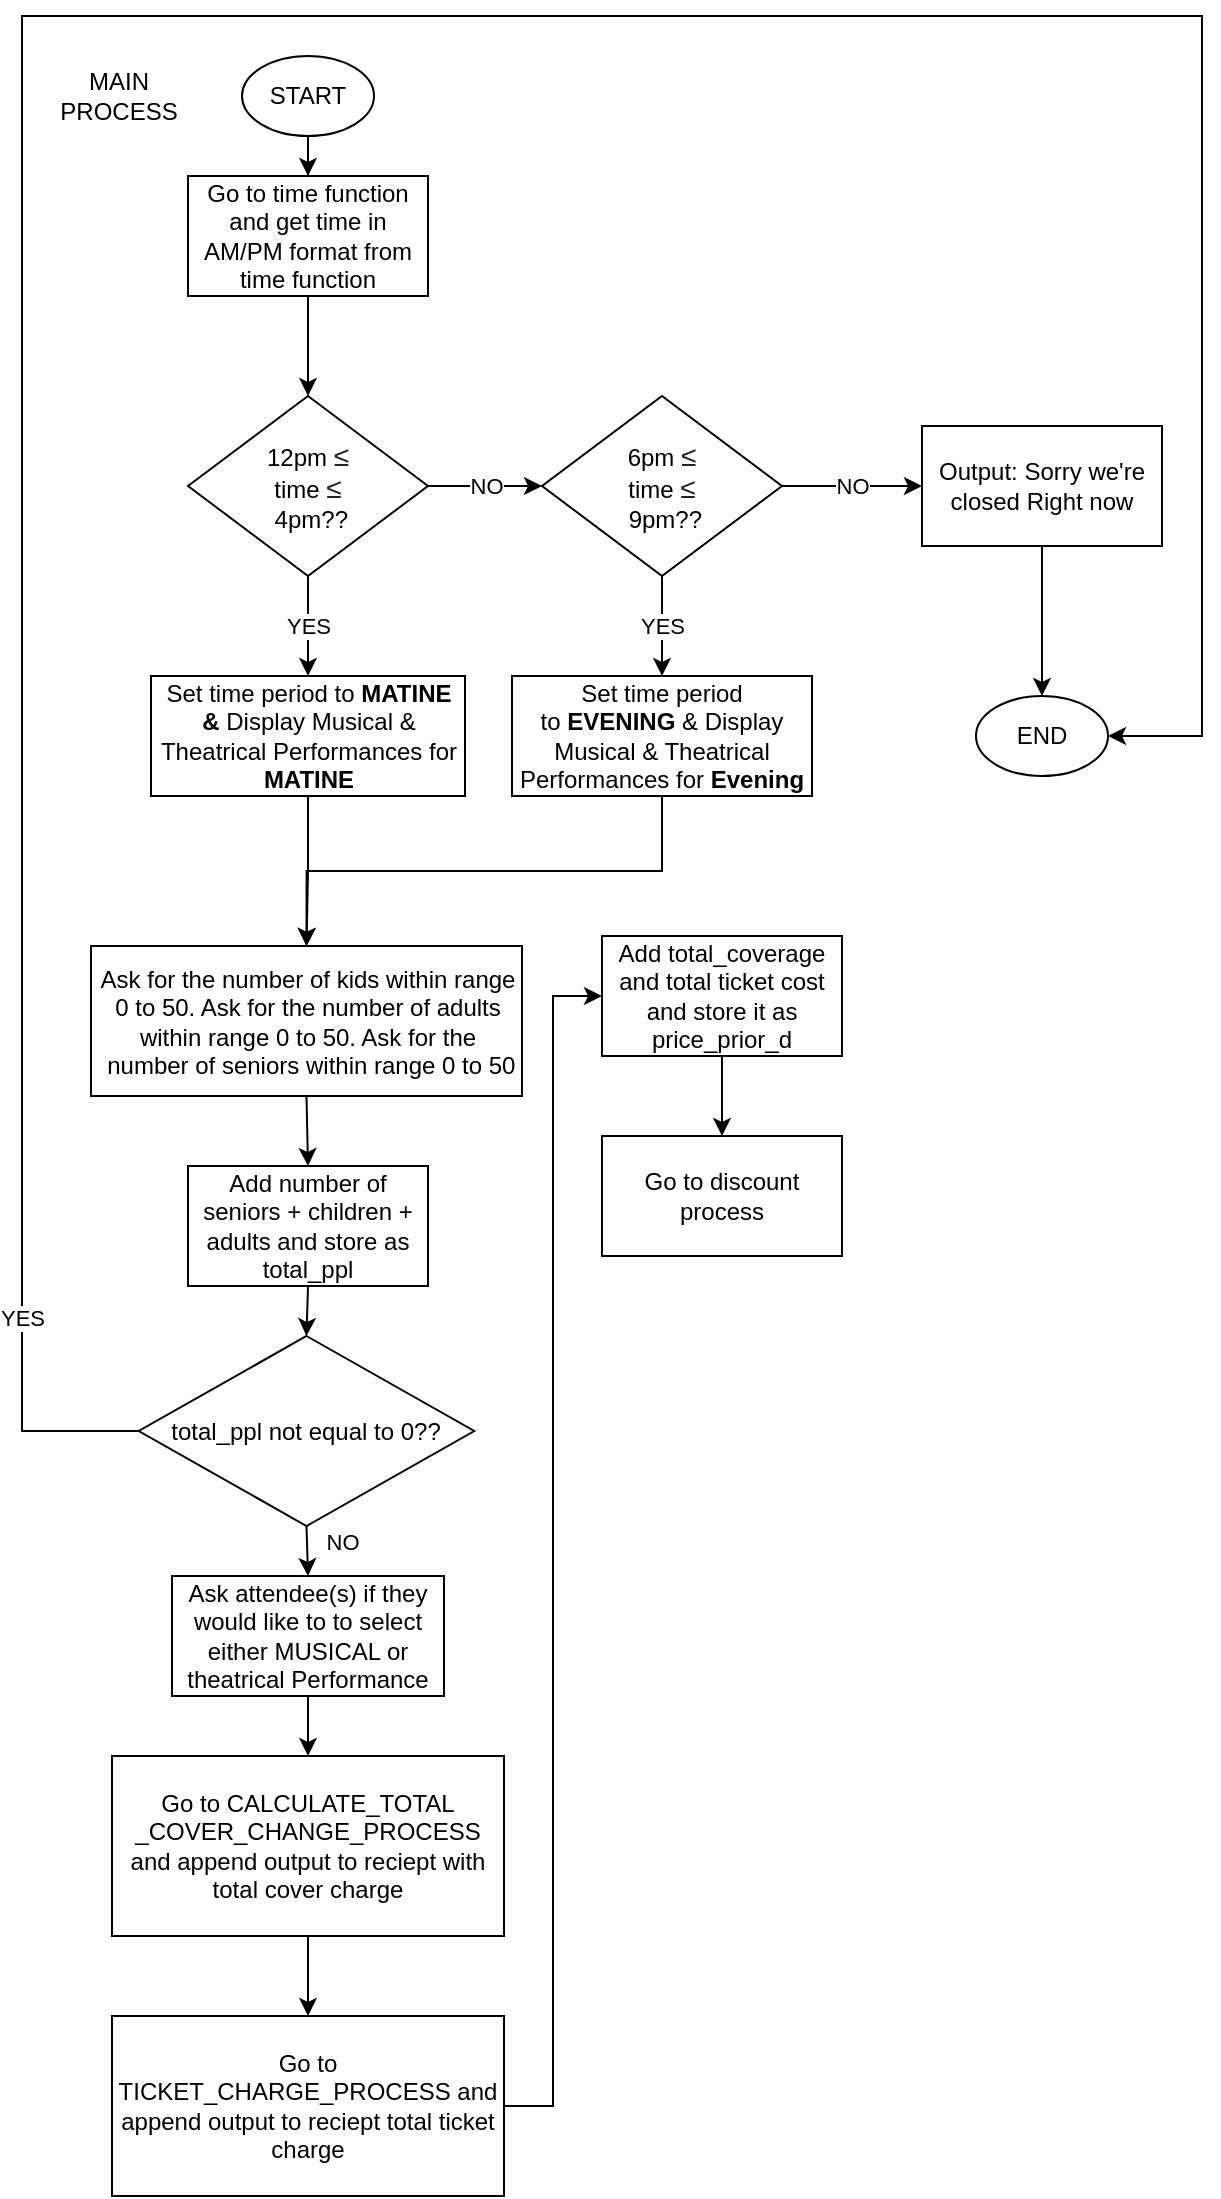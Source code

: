 <mxfile version="12.8.1" type="github">
  <diagram id="C5RBs43oDa-KdzZeNtuy" name="Page-1">
    <mxGraphModel dx="1447" dy="750" grid="1" gridSize="10" guides="1" tooltips="1" connect="1" arrows="1" fold="1" page="1" pageScale="1" pageWidth="827" pageHeight="1169" math="0" shadow="0">
      <root>
        <mxCell id="WIyWlLk6GJQsqaUBKTNV-0" />
        <mxCell id="WIyWlLk6GJQsqaUBKTNV-1" parent="WIyWlLk6GJQsqaUBKTNV-0" />
        <mxCell id="xWlfnGzNrt-8DEseAGjF-9" value="" style="edgeStyle=orthogonalEdgeStyle;rounded=0;orthogonalLoop=1;jettySize=auto;html=1;" edge="1" parent="WIyWlLk6GJQsqaUBKTNV-1" source="dcIEWkbj7qrLP5iOHdTd-0" target="dcIEWkbj7qrLP5iOHdTd-11">
          <mxGeometry relative="1" as="geometry" />
        </mxCell>
        <mxCell id="dcIEWkbj7qrLP5iOHdTd-0" value="START" style="ellipse;whiteSpace=wrap;html=1;" parent="WIyWlLk6GJQsqaUBKTNV-1" vertex="1">
          <mxGeometry x="130" y="30" width="66" height="40" as="geometry" />
        </mxCell>
        <mxCell id="xWlfnGzNrt-8DEseAGjF-30" style="edgeStyle=orthogonalEdgeStyle;rounded=0;orthogonalLoop=1;jettySize=auto;html=1;exitX=0.5;exitY=1;exitDx=0;exitDy=0;entryX=0.5;entryY=0;entryDx=0;entryDy=0;" edge="1" parent="WIyWlLk6GJQsqaUBKTNV-1" source="dcIEWkbj7qrLP5iOHdTd-4" target="xWlfnGzNrt-8DEseAGjF-28">
          <mxGeometry relative="1" as="geometry" />
        </mxCell>
        <mxCell id="dcIEWkbj7qrLP5iOHdTd-4" value="Ask for the number of kids within range 0 to 50. Ask for the number of adults within range 0 to 50. Ask&amp;nbsp;for the&lt;br&gt;&amp;nbsp;number of seniors within range 0 to 50" style="rounded=0;whiteSpace=wrap;html=1;" parent="WIyWlLk6GJQsqaUBKTNV-1" vertex="1">
          <mxGeometry x="54.5" y="475" width="215.5" height="75" as="geometry" />
        </mxCell>
        <mxCell id="dcIEWkbj7qrLP5iOHdTd-7" value="MAIN&lt;br&gt;PROCESS" style="text;html=1;align=center;verticalAlign=middle;resizable=0;points=[];autosize=1;" parent="WIyWlLk6GJQsqaUBKTNV-1" vertex="1">
          <mxGeometry x="33" y="35" width="70" height="30" as="geometry" />
        </mxCell>
        <mxCell id="xWlfnGzNrt-8DEseAGjF-22" value="" style="edgeStyle=orthogonalEdgeStyle;rounded=0;orthogonalLoop=1;jettySize=auto;html=1;" edge="1" parent="WIyWlLk6GJQsqaUBKTNV-1" source="dcIEWkbj7qrLP5iOHdTd-8" target="xWlfnGzNrt-8DEseAGjF-21">
          <mxGeometry relative="1" as="geometry" />
        </mxCell>
        <mxCell id="dcIEWkbj7qrLP5iOHdTd-8" value="Go to CALCULATE_TOTAL&lt;br&gt;_COVER_CHANGE_PROCESS and append output to reciept with total cover charge" style="rounded=0;whiteSpace=wrap;html=1;" parent="WIyWlLk6GJQsqaUBKTNV-1" vertex="1">
          <mxGeometry x="65" y="880" width="196" height="90" as="geometry" />
        </mxCell>
        <mxCell id="xWlfnGzNrt-8DEseAGjF-20" value="" style="edgeStyle=orthogonalEdgeStyle;rounded=0;orthogonalLoop=1;jettySize=auto;html=1;" edge="1" parent="WIyWlLk6GJQsqaUBKTNV-1" source="dcIEWkbj7qrLP5iOHdTd-10" target="dcIEWkbj7qrLP5iOHdTd-8">
          <mxGeometry relative="1" as="geometry" />
        </mxCell>
        <mxCell id="dcIEWkbj7qrLP5iOHdTd-10" value="Ask attendee(s) if they would like to to select either MUSICAL or theatrical Performance" style="rounded=0;whiteSpace=wrap;html=1;" parent="WIyWlLk6GJQsqaUBKTNV-1" vertex="1">
          <mxGeometry x="95" y="790" width="136" height="60" as="geometry" />
        </mxCell>
        <mxCell id="xWlfnGzNrt-8DEseAGjF-10" value="" style="edgeStyle=orthogonalEdgeStyle;rounded=0;orthogonalLoop=1;jettySize=auto;html=1;" edge="1" parent="WIyWlLk6GJQsqaUBKTNV-1" source="dcIEWkbj7qrLP5iOHdTd-11" target="xWlfnGzNrt-8DEseAGjF-1">
          <mxGeometry relative="1" as="geometry" />
        </mxCell>
        <mxCell id="dcIEWkbj7qrLP5iOHdTd-11" value="Go to time function and get time in AM/PM format from time function" style="rounded=0;whiteSpace=wrap;html=1;" parent="WIyWlLk6GJQsqaUBKTNV-1" vertex="1">
          <mxGeometry x="103" y="90" width="120" height="60" as="geometry" />
        </mxCell>
        <mxCell id="xWlfnGzNrt-8DEseAGjF-0" value="NO" style="edgeStyle=orthogonalEdgeStyle;rounded=0;orthogonalLoop=1;jettySize=auto;html=1;" edge="1" parent="WIyWlLk6GJQsqaUBKTNV-1" source="xWlfnGzNrt-8DEseAGjF-1" target="xWlfnGzNrt-8DEseAGjF-3">
          <mxGeometry relative="1" as="geometry" />
        </mxCell>
        <mxCell id="xWlfnGzNrt-8DEseAGjF-13" value="YES" style="edgeStyle=orthogonalEdgeStyle;rounded=0;orthogonalLoop=1;jettySize=auto;html=1;" edge="1" parent="WIyWlLk6GJQsqaUBKTNV-1" source="xWlfnGzNrt-8DEseAGjF-1" target="xWlfnGzNrt-8DEseAGjF-11">
          <mxGeometry relative="1" as="geometry" />
        </mxCell>
        <mxCell id="xWlfnGzNrt-8DEseAGjF-1" value="12pm&amp;nbsp;&lt;span style=&quot;color: rgb(34 , 34 , 34) ; font-family: &amp;#34;arial&amp;#34; , sans-serif ; font-size: 14px ; text-align: left ; background-color: rgb(255 , 255 , 255)&quot;&gt;≤&lt;/span&gt;&lt;br&gt;time&amp;nbsp;&lt;span style=&quot;color: rgb(34 , 34 , 34) ; font-family: &amp;#34;arial&amp;#34; , sans-serif ; font-size: 14px ; text-align: left ; background-color: rgb(255 , 255 , 255)&quot;&gt;≤&lt;/span&gt;&lt;br&gt;&amp;nbsp;4pm??" style="rhombus;whiteSpace=wrap;html=1;" vertex="1" parent="WIyWlLk6GJQsqaUBKTNV-1">
          <mxGeometry x="103" y="200" width="120" height="90" as="geometry" />
        </mxCell>
        <mxCell id="xWlfnGzNrt-8DEseAGjF-2" value="NO" style="edgeStyle=orthogonalEdgeStyle;rounded=0;orthogonalLoop=1;jettySize=auto;html=1;entryX=0;entryY=0.5;entryDx=0;entryDy=0;" edge="1" parent="WIyWlLk6GJQsqaUBKTNV-1" source="xWlfnGzNrt-8DEseAGjF-3" target="xWlfnGzNrt-8DEseAGjF-8">
          <mxGeometry relative="1" as="geometry" />
        </mxCell>
        <mxCell id="xWlfnGzNrt-8DEseAGjF-14" value="YES" style="edgeStyle=orthogonalEdgeStyle;rounded=0;orthogonalLoop=1;jettySize=auto;html=1;" edge="1" parent="WIyWlLk6GJQsqaUBKTNV-1" source="xWlfnGzNrt-8DEseAGjF-3" target="xWlfnGzNrt-8DEseAGjF-12">
          <mxGeometry relative="1" as="geometry" />
        </mxCell>
        <mxCell id="xWlfnGzNrt-8DEseAGjF-3" value="&lt;span style=&quot;white-space: normal&quot;&gt;6pm&amp;nbsp;&lt;/span&gt;&lt;span style=&quot;white-space: normal ; color: rgb(34 , 34 , 34) ; font-family: &amp;#34;arial&amp;#34; , sans-serif ; font-size: 14px ; text-align: left ; background-color: rgb(255 , 255 , 255)&quot;&gt;≤&lt;/span&gt;&lt;br style=&quot;white-space: normal&quot;&gt;&lt;span style=&quot;white-space: normal&quot;&gt;time&amp;nbsp;&lt;/span&gt;&lt;span style=&quot;white-space: normal ; color: rgb(34 , 34 , 34) ; font-family: &amp;#34;arial&amp;#34; , sans-serif ; font-size: 14px ; text-align: left ; background-color: rgb(255 , 255 , 255)&quot;&gt;≤&lt;/span&gt;&lt;br style=&quot;white-space: normal&quot;&gt;&lt;span style=&quot;white-space: normal&quot;&gt;&amp;nbsp;9pm??&lt;/span&gt;" style="rhombus;whiteSpace=wrap;html=1;" vertex="1" parent="WIyWlLk6GJQsqaUBKTNV-1">
          <mxGeometry x="280" y="200" width="120" height="90" as="geometry" />
        </mxCell>
        <mxCell id="xWlfnGzNrt-8DEseAGjF-17" value="" style="edgeStyle=orthogonalEdgeStyle;rounded=0;orthogonalLoop=1;jettySize=auto;html=1;entryX=0.5;entryY=0;entryDx=0;entryDy=0;" edge="1" parent="WIyWlLk6GJQsqaUBKTNV-1" source="xWlfnGzNrt-8DEseAGjF-8" target="xWlfnGzNrt-8DEseAGjF-16">
          <mxGeometry relative="1" as="geometry" />
        </mxCell>
        <mxCell id="xWlfnGzNrt-8DEseAGjF-8" value="Output: Sorry we&#39;re closed Right now" style="rounded=0;whiteSpace=wrap;html=1;" vertex="1" parent="WIyWlLk6GJQsqaUBKTNV-1">
          <mxGeometry x="470" y="215" width="120" height="60" as="geometry" />
        </mxCell>
        <mxCell id="xWlfnGzNrt-8DEseAGjF-18" style="edgeStyle=orthogonalEdgeStyle;rounded=0;orthogonalLoop=1;jettySize=auto;html=1;entryX=0.5;entryY=0;entryDx=0;entryDy=0;exitX=0.5;exitY=1;exitDx=0;exitDy=0;" edge="1" parent="WIyWlLk6GJQsqaUBKTNV-1" source="xWlfnGzNrt-8DEseAGjF-11" target="dcIEWkbj7qrLP5iOHdTd-4">
          <mxGeometry relative="1" as="geometry">
            <mxPoint x="163" y="420" as="sourcePoint" />
          </mxGeometry>
        </mxCell>
        <mxCell id="xWlfnGzNrt-8DEseAGjF-11" value="Set time period to &lt;b&gt;MATINE &amp;amp;&amp;nbsp;&lt;/b&gt;Display Musical &amp;amp; Theatrical Performances for &lt;b&gt;MATINE&lt;/b&gt;" style="rounded=0;whiteSpace=wrap;html=1;" vertex="1" parent="WIyWlLk6GJQsqaUBKTNV-1">
          <mxGeometry x="84.5" y="340" width="157" height="60" as="geometry" />
        </mxCell>
        <mxCell id="xWlfnGzNrt-8DEseAGjF-19" style="edgeStyle=orthogonalEdgeStyle;rounded=0;orthogonalLoop=1;jettySize=auto;html=1;entryX=0.5;entryY=0;entryDx=0;entryDy=0;exitX=0.5;exitY=1;exitDx=0;exitDy=0;" edge="1" parent="WIyWlLk6GJQsqaUBKTNV-1" source="xWlfnGzNrt-8DEseAGjF-12" target="dcIEWkbj7qrLP5iOHdTd-4">
          <mxGeometry relative="1" as="geometry">
            <mxPoint x="251.0" y="420" as="sourcePoint" />
          </mxGeometry>
        </mxCell>
        <mxCell id="xWlfnGzNrt-8DEseAGjF-12" value="Set time period to&lt;b&gt;&amp;nbsp;EVENING &lt;/b&gt;&amp;amp; Display Musical &amp;amp; Theatrical Performances for &lt;b&gt;Evening&lt;/b&gt;" style="rounded=0;whiteSpace=wrap;html=1;" vertex="1" parent="WIyWlLk6GJQsqaUBKTNV-1">
          <mxGeometry x="265" y="340" width="150" height="60" as="geometry" />
        </mxCell>
        <mxCell id="xWlfnGzNrt-8DEseAGjF-16" value="END" style="ellipse;whiteSpace=wrap;html=1;" vertex="1" parent="WIyWlLk6GJQsqaUBKTNV-1">
          <mxGeometry x="497" y="350" width="66" height="40" as="geometry" />
        </mxCell>
        <mxCell id="xWlfnGzNrt-8DEseAGjF-27" style="edgeStyle=orthogonalEdgeStyle;rounded=0;orthogonalLoop=1;jettySize=auto;html=1;exitX=1;exitY=0.5;exitDx=0;exitDy=0;entryX=0;entryY=0.5;entryDx=0;entryDy=0;" edge="1" parent="WIyWlLk6GJQsqaUBKTNV-1" source="xWlfnGzNrt-8DEseAGjF-21" target="xWlfnGzNrt-8DEseAGjF-24">
          <mxGeometry relative="1" as="geometry" />
        </mxCell>
        <mxCell id="xWlfnGzNrt-8DEseAGjF-21" value="Go to TICKET_CHARGE_PROCESS and append output to reciept total ticket charge" style="rounded=0;whiteSpace=wrap;html=1;" vertex="1" parent="WIyWlLk6GJQsqaUBKTNV-1">
          <mxGeometry x="65" y="1010" width="196" height="90" as="geometry" />
        </mxCell>
        <mxCell id="xWlfnGzNrt-8DEseAGjF-36" value="" style="edgeStyle=orthogonalEdgeStyle;rounded=0;orthogonalLoop=1;jettySize=auto;html=1;" edge="1" parent="WIyWlLk6GJQsqaUBKTNV-1" source="xWlfnGzNrt-8DEseAGjF-24" target="xWlfnGzNrt-8DEseAGjF-35">
          <mxGeometry relative="1" as="geometry" />
        </mxCell>
        <mxCell id="xWlfnGzNrt-8DEseAGjF-24" value="Add total_coverage and total ticket cost and store it as price_prior_d" style="rounded=0;whiteSpace=wrap;html=1;" vertex="1" parent="WIyWlLk6GJQsqaUBKTNV-1">
          <mxGeometry x="310" y="470" width="120" height="60" as="geometry" />
        </mxCell>
        <mxCell id="xWlfnGzNrt-8DEseAGjF-31" style="edgeStyle=orthogonalEdgeStyle;rounded=0;orthogonalLoop=1;jettySize=auto;html=1;exitX=0.5;exitY=1;exitDx=0;exitDy=0;entryX=0.5;entryY=0;entryDx=0;entryDy=0;" edge="1" parent="WIyWlLk6GJQsqaUBKTNV-1" source="xWlfnGzNrt-8DEseAGjF-28" target="xWlfnGzNrt-8DEseAGjF-29">
          <mxGeometry relative="1" as="geometry" />
        </mxCell>
        <mxCell id="xWlfnGzNrt-8DEseAGjF-28" value="Add number of seniors + children + adults and store as total_ppl" style="rounded=0;whiteSpace=wrap;html=1;" vertex="1" parent="WIyWlLk6GJQsqaUBKTNV-1">
          <mxGeometry x="103" y="585" width="120" height="60" as="geometry" />
        </mxCell>
        <mxCell id="xWlfnGzNrt-8DEseAGjF-33" value="NO" style="edgeStyle=orthogonalEdgeStyle;rounded=0;orthogonalLoop=1;jettySize=auto;html=1;exitX=0.5;exitY=1;exitDx=0;exitDy=0;entryX=0.5;entryY=0;entryDx=0;entryDy=0;" edge="1" parent="WIyWlLk6GJQsqaUBKTNV-1" source="xWlfnGzNrt-8DEseAGjF-29" target="dcIEWkbj7qrLP5iOHdTd-10">
          <mxGeometry x="-0.216" y="17" relative="1" as="geometry">
            <mxPoint y="-1" as="offset" />
          </mxGeometry>
        </mxCell>
        <mxCell id="xWlfnGzNrt-8DEseAGjF-34" value="YES" style="edgeStyle=orthogonalEdgeStyle;rounded=0;orthogonalLoop=1;jettySize=auto;html=1;entryX=1;entryY=0.5;entryDx=0;entryDy=0;exitX=0;exitY=0.5;exitDx=0;exitDy=0;" edge="1" parent="WIyWlLk6GJQsqaUBKTNV-1" source="xWlfnGzNrt-8DEseAGjF-29" target="xWlfnGzNrt-8DEseAGjF-16">
          <mxGeometry x="-0.869" relative="1" as="geometry">
            <Array as="points">
              <mxPoint x="20" y="718" />
              <mxPoint x="20" y="10" />
              <mxPoint x="610" y="10" />
              <mxPoint x="610" y="370" />
            </Array>
            <mxPoint y="1" as="offset" />
          </mxGeometry>
        </mxCell>
        <mxCell id="xWlfnGzNrt-8DEseAGjF-29" value="total_ppl not equal to 0??" style="rhombus;whiteSpace=wrap;html=1;" vertex="1" parent="WIyWlLk6GJQsqaUBKTNV-1">
          <mxGeometry x="78.37" y="670" width="167.75" height="95" as="geometry" />
        </mxCell>
        <mxCell id="xWlfnGzNrt-8DEseAGjF-35" value="Go to discount process" style="rounded=0;whiteSpace=wrap;html=1;" vertex="1" parent="WIyWlLk6GJQsqaUBKTNV-1">
          <mxGeometry x="310" y="570" width="120" height="60" as="geometry" />
        </mxCell>
      </root>
    </mxGraphModel>
  </diagram>
</mxfile>
